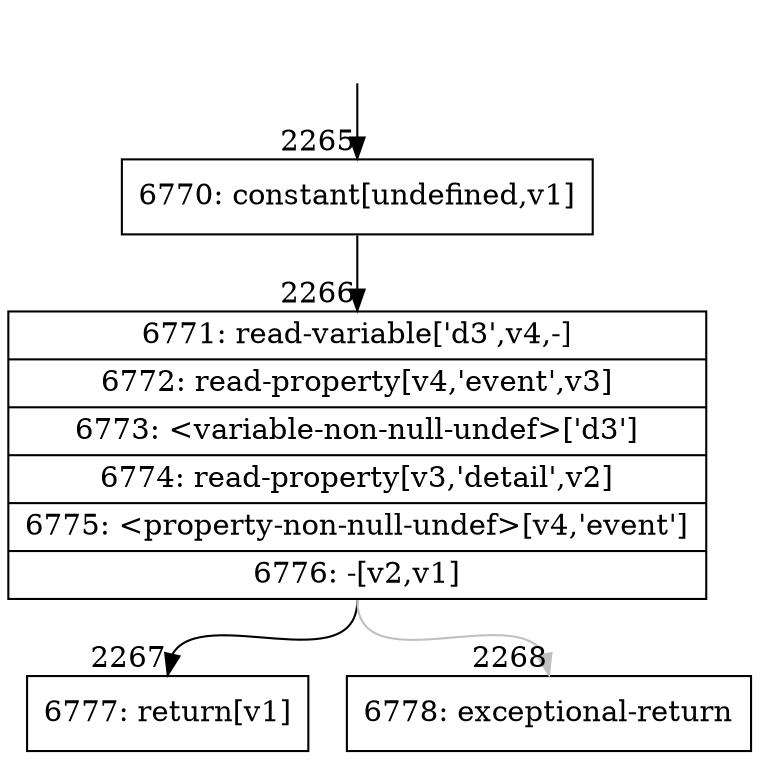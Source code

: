 digraph {
rankdir="TD"
BB_entry219[shape=none,label=""];
BB_entry219 -> BB2265 [tailport=s, headport=n, headlabel="    2265"]
BB2265 [shape=record label="{6770: constant[undefined,v1]}" ] 
BB2265 -> BB2266 [tailport=s, headport=n, headlabel="      2266"]
BB2266 [shape=record label="{6771: read-variable['d3',v4,-]|6772: read-property[v4,'event',v3]|6773: \<variable-non-null-undef\>['d3']|6774: read-property[v3,'detail',v2]|6775: \<property-non-null-undef\>[v4,'event']|6776: -[v2,v1]}" ] 
BB2266 -> BB2267 [tailport=s, headport=n, headlabel="      2267"]
BB2266 -> BB2268 [tailport=s, headport=n, color=gray, headlabel="      2268"]
BB2267 [shape=record label="{6777: return[v1]}" ] 
BB2268 [shape=record label="{6778: exceptional-return}" ] 
//#$~ 1313
}
